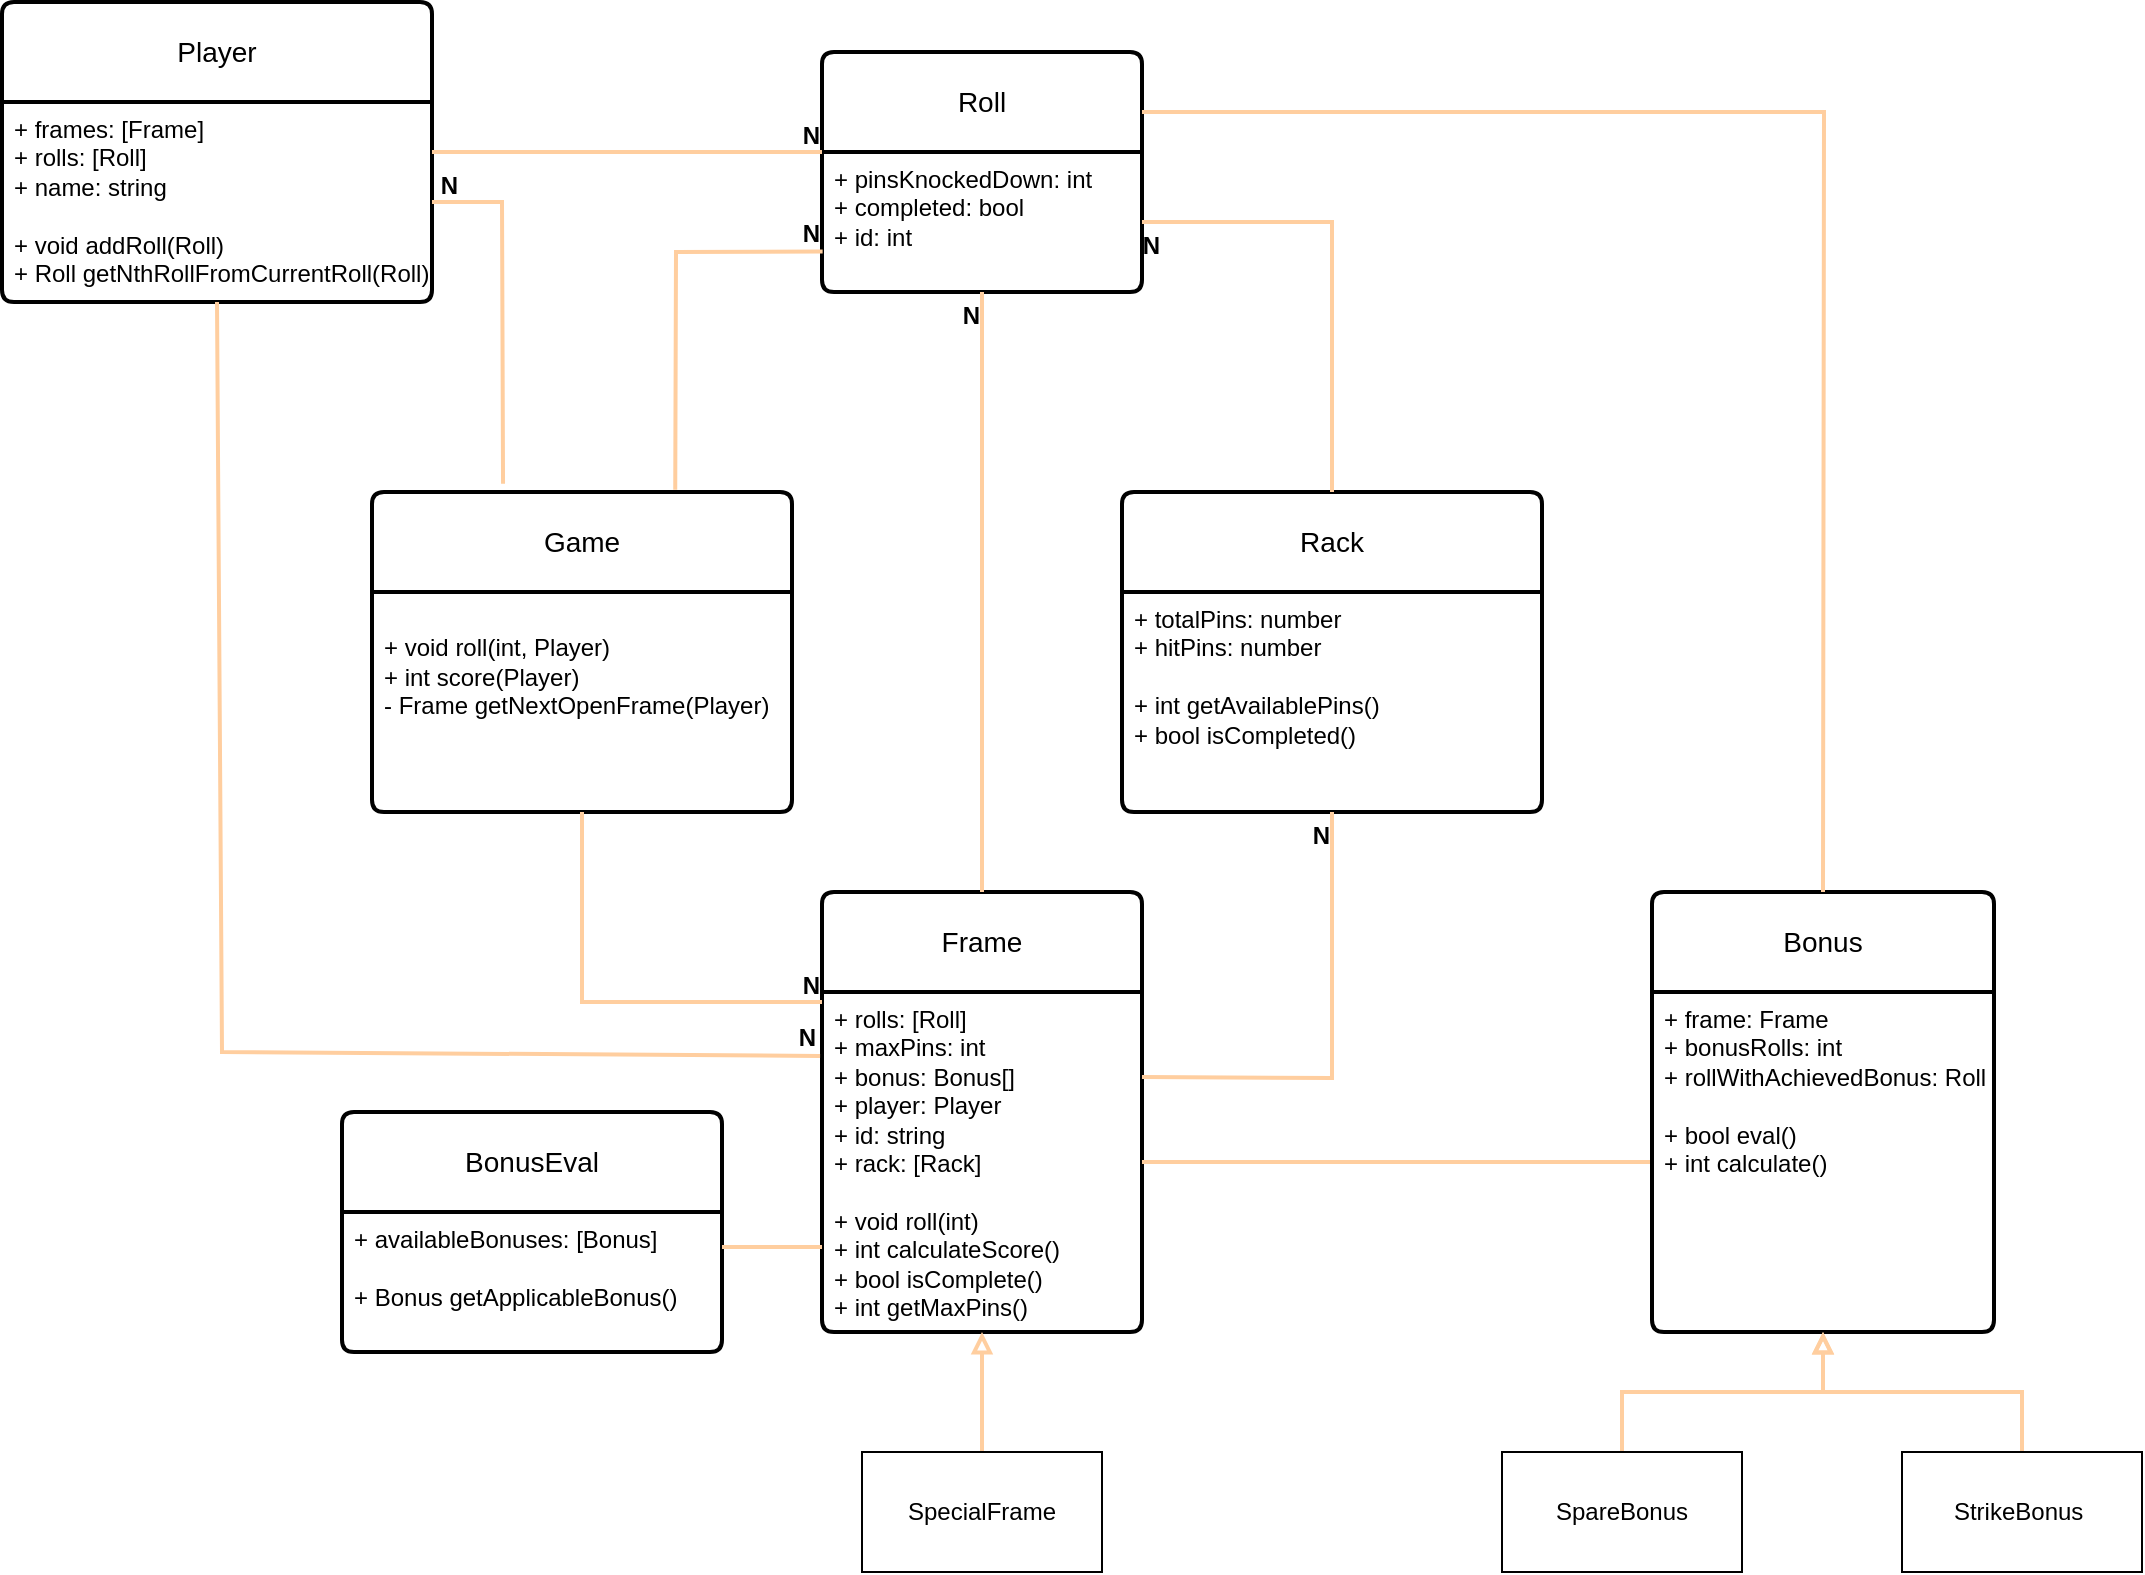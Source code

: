 <mxfile version="26.0.11" pages="2">
  <diagram name="ER" id="rYVwAMJepjtR5FXAdGQN">
    <mxGraphModel dx="1535" dy="1875" grid="1" gridSize="10" guides="1" tooltips="1" connect="1" arrows="1" fold="1" page="1" pageScale="1" pageWidth="850" pageHeight="1100" math="0" shadow="0">
      <root>
        <mxCell id="0" />
        <mxCell id="1" parent="0" />
        <mxCell id="22lA8X0laHdppVOG3sqn-6" value="Frame" style="swimlane;childLayout=stackLayout;horizontal=1;startSize=50;horizontalStack=0;rounded=1;fontSize=14;fontStyle=0;strokeWidth=2;resizeParent=0;resizeLast=1;shadow=0;dashed=0;align=center;arcSize=4;whiteSpace=wrap;html=1;" vertex="1" parent="1">
          <mxGeometry x="390" y="280" width="160" height="220" as="geometry">
            <mxRectangle x="390" y="280" width="80" height="50" as="alternateBounds" />
          </mxGeometry>
        </mxCell>
        <mxCell id="22lA8X0laHdppVOG3sqn-7" value="&lt;div&gt;+ rolls: [Roll]&lt;/div&gt;&lt;div&gt;+ maxPins: int&lt;/div&gt;&lt;div&gt;+ bonus: Bonus[]&lt;/div&gt;&lt;div&gt;&lt;span style=&quot;background-color: transparent; color: light-dark(rgb(0, 0, 0), rgb(255, 255, 255));&quot;&gt;+ player: Player&lt;/span&gt;&lt;/div&gt;&lt;div&gt;+ id: string&lt;/div&gt;&lt;div&gt;+ rack: [Rack]&lt;/div&gt;&lt;div&gt;&lt;br&gt;&lt;/div&gt;&lt;div&gt;+ void roll(int)&lt;/div&gt;&lt;div&gt;+ int calculateScore()&lt;/div&gt;&lt;div&gt;+ bool isComplete()&lt;/div&gt;&lt;div&gt;+ int getMaxPins()&lt;/div&gt;" style="align=left;strokeColor=none;fillColor=none;spacingLeft=4;fontSize=12;verticalAlign=top;resizable=0;rotatable=0;part=1;html=1;" vertex="1" parent="22lA8X0laHdppVOG3sqn-6">
          <mxGeometry y="50" width="160" height="170" as="geometry" />
        </mxCell>
        <mxCell id="22lA8X0laHdppVOG3sqn-10" value="Roll" style="swimlane;childLayout=stackLayout;horizontal=1;startSize=50;horizontalStack=0;rounded=1;fontSize=14;fontStyle=0;strokeWidth=2;resizeParent=0;resizeLast=1;shadow=0;dashed=0;align=center;arcSize=4;whiteSpace=wrap;html=1;" vertex="1" parent="1">
          <mxGeometry x="390" y="-140" width="160" height="120" as="geometry" />
        </mxCell>
        <mxCell id="22lA8X0laHdppVOG3sqn-11" value="+ pinsKnockedDown: int&lt;div&gt;+ completed: bool&lt;/div&gt;&lt;div&gt;+ id: int&lt;/div&gt;" style="align=left;strokeColor=none;fillColor=none;spacingLeft=4;fontSize=12;verticalAlign=top;resizable=0;rotatable=0;part=1;html=1;" vertex="1" parent="22lA8X0laHdppVOG3sqn-10">
          <mxGeometry y="50" width="160" height="70" as="geometry" />
        </mxCell>
        <mxCell id="22lA8X0laHdppVOG3sqn-12" value="Game" style="swimlane;childLayout=stackLayout;horizontal=1;startSize=50;horizontalStack=0;rounded=1;fontSize=14;fontStyle=0;strokeWidth=2;resizeParent=0;resizeLast=1;shadow=0;dashed=0;align=center;arcSize=4;whiteSpace=wrap;html=1;" vertex="1" parent="1">
          <mxGeometry x="165" y="80" width="210" height="160" as="geometry" />
        </mxCell>
        <mxCell id="22lA8X0laHdppVOG3sqn-13" value="&lt;div&gt;&lt;br&gt;&lt;/div&gt;+&amp;nbsp;void roll(int, Player)&lt;div&gt;+&amp;nbsp;int score(Player)&lt;/div&gt;&lt;div&gt;&lt;div&gt;- Frame getNextOpenFrame(Player)&lt;/div&gt;&lt;/div&gt;&lt;div&gt;&lt;br&gt;&lt;/div&gt;" style="align=left;strokeColor=none;fillColor=none;spacingLeft=4;fontSize=12;verticalAlign=top;resizable=0;rotatable=0;part=1;html=1;" vertex="1" parent="22lA8X0laHdppVOG3sqn-12">
          <mxGeometry y="50" width="210" height="110" as="geometry" />
        </mxCell>
        <mxCell id="22lA8X0laHdppVOG3sqn-23" value="Player" style="swimlane;childLayout=stackLayout;horizontal=1;startSize=50;horizontalStack=0;rounded=1;fontSize=14;fontStyle=0;strokeWidth=2;resizeParent=0;resizeLast=1;shadow=0;dashed=0;align=center;arcSize=4;whiteSpace=wrap;html=1;" vertex="1" parent="1">
          <mxGeometry x="-20" y="-165" width="215" height="150" as="geometry" />
        </mxCell>
        <mxCell id="22lA8X0laHdppVOG3sqn-24" value="&lt;div&gt;+ frames: [Frame]&lt;/div&gt;&lt;div&gt;+ rolls: [Roll]&lt;/div&gt;&lt;div&gt;+ name: string&lt;/div&gt;&lt;div&gt;&lt;br&gt;&lt;/div&gt;&lt;div&gt;&lt;span style=&quot;background-color: transparent; color: light-dark(rgb(0, 0, 0), rgb(255, 255, 255));&quot;&gt;+ void addRoll(Roll)&lt;/span&gt;&lt;/div&gt;&lt;div&gt;+ Roll getNthRollFromCurrentRoll(Roll)&lt;/div&gt;" style="align=left;strokeColor=none;fillColor=none;spacingLeft=4;fontSize=12;verticalAlign=top;resizable=0;rotatable=0;part=1;html=1;" vertex="1" parent="22lA8X0laHdppVOG3sqn-23">
          <mxGeometry y="50" width="215" height="100" as="geometry" />
        </mxCell>
        <mxCell id="22lA8X0laHdppVOG3sqn-38" value="" style="endArrow=none;html=1;rounded=0;entryX=0.5;entryY=1;entryDx=0;entryDy=0;strokeWidth=2;strokeColor=#FFCE9F;" edge="1" parent="1" source="22lA8X0laHdppVOG3sqn-6" target="22lA8X0laHdppVOG3sqn-11">
          <mxGeometry relative="1" as="geometry">
            <mxPoint x="170" y="230" as="sourcePoint" />
            <mxPoint x="630" y="210" as="targetPoint" />
          </mxGeometry>
        </mxCell>
        <mxCell id="22lA8X0laHdppVOG3sqn-39" value="&lt;b&gt;N&lt;/b&gt;" style="resizable=0;html=1;whiteSpace=wrap;align=right;verticalAlign=bottom;" connectable="0" vertex="1" parent="22lA8X0laHdppVOG3sqn-38">
          <mxGeometry x="1" relative="1" as="geometry">
            <mxPoint y="20" as="offset" />
          </mxGeometry>
        </mxCell>
        <mxCell id="22lA8X0laHdppVOG3sqn-40" value="" style="endArrow=none;html=1;rounded=0;entryX=-0.006;entryY=0.188;entryDx=0;entryDy=0;exitX=0.5;exitY=1;exitDx=0;exitDy=0;entryPerimeter=0;strokeWidth=2;strokeColor=#FFCE9F;" edge="1" parent="1" source="22lA8X0laHdppVOG3sqn-24" target="22lA8X0laHdppVOG3sqn-7">
          <mxGeometry relative="1" as="geometry">
            <mxPoint x="144" as="sourcePoint" />
            <mxPoint x="670" y="245" as="targetPoint" />
            <Array as="points">
              <mxPoint x="90" y="360" />
            </Array>
          </mxGeometry>
        </mxCell>
        <mxCell id="22lA8X0laHdppVOG3sqn-41" value="&lt;b&gt;N&lt;/b&gt;" style="resizable=0;html=1;whiteSpace=wrap;align=right;verticalAlign=bottom;" connectable="0" vertex="1" parent="22lA8X0laHdppVOG3sqn-40">
          <mxGeometry x="1" relative="1" as="geometry" />
        </mxCell>
        <mxCell id="22lA8X0laHdppVOG3sqn-42" value="" style="endArrow=none;html=1;rounded=0;exitX=1;exitY=0.5;exitDx=0;exitDy=0;entryX=0;entryY=0.5;entryDx=0;entryDy=0;strokeWidth=2;strokeColor=#FFCE9F;" edge="1" parent="1" source="22lA8X0laHdppVOG3sqn-7" target="22lA8X0laHdppVOG3sqn-52">
          <mxGeometry relative="1" as="geometry">
            <mxPoint x="510" y="485" as="sourcePoint" />
            <mxPoint x="570" y="630" as="targetPoint" />
          </mxGeometry>
        </mxCell>
        <mxCell id="22lA8X0laHdppVOG3sqn-43" value="" style="resizable=0;html=1;whiteSpace=wrap;align=right;verticalAlign=bottom;" connectable="0" vertex="1" parent="22lA8X0laHdppVOG3sqn-42">
          <mxGeometry x="1" relative="1" as="geometry" />
        </mxCell>
        <mxCell id="22lA8X0laHdppVOG3sqn-48" value="" style="endArrow=none;html=1;rounded=0;exitX=1;exitY=0.25;exitDx=0;exitDy=0;entryX=0;entryY=0;entryDx=0;entryDy=0;strokeWidth=2;strokeColor=#FFCE9F;" edge="1" parent="1" source="22lA8X0laHdppVOG3sqn-24" target="22lA8X0laHdppVOG3sqn-11">
          <mxGeometry relative="1" as="geometry">
            <mxPoint x="510" y="245" as="sourcePoint" />
            <mxPoint x="640" y="45" as="targetPoint" />
          </mxGeometry>
        </mxCell>
        <mxCell id="22lA8X0laHdppVOG3sqn-49" value="&lt;b&gt;N&lt;/b&gt;" style="resizable=0;html=1;whiteSpace=wrap;align=right;verticalAlign=bottom;" connectable="0" vertex="1" parent="22lA8X0laHdppVOG3sqn-48">
          <mxGeometry x="1" relative="1" as="geometry" />
        </mxCell>
        <mxCell id="22lA8X0laHdppVOG3sqn-51" value="Bonus" style="swimlane;childLayout=stackLayout;horizontal=1;startSize=50;horizontalStack=0;rounded=1;fontSize=14;fontStyle=0;strokeWidth=2;resizeParent=0;resizeLast=1;shadow=0;dashed=0;align=center;arcSize=4;whiteSpace=wrap;html=1;" vertex="1" parent="1">
          <mxGeometry x="805" y="280" width="171" height="220" as="geometry" />
        </mxCell>
        <mxCell id="22lA8X0laHdppVOG3sqn-52" value="&lt;div&gt;+ frame: Frame&lt;/div&gt;&lt;div&gt;+ bonusRolls: int&lt;/div&gt;&lt;div&gt;+ rollWithAchievedBonus: Roll&lt;/div&gt;&lt;div&gt;&lt;br&gt;&lt;/div&gt;&lt;div&gt;+ bool eval()&lt;/div&gt;&lt;div&gt;+ int calculate()&lt;/div&gt;" style="align=left;strokeColor=none;fillColor=none;spacingLeft=4;fontSize=12;verticalAlign=top;resizable=0;rotatable=0;part=1;html=1;" vertex="1" parent="22lA8X0laHdppVOG3sqn-51">
          <mxGeometry y="50" width="171" height="170" as="geometry" />
        </mxCell>
        <mxCell id="22lA8X0laHdppVOG3sqn-55" value="BonusEval" style="swimlane;childLayout=stackLayout;horizontal=1;startSize=50;horizontalStack=0;rounded=1;fontSize=14;fontStyle=0;strokeWidth=2;resizeParent=0;resizeLast=1;shadow=0;dashed=0;align=center;arcSize=4;whiteSpace=wrap;html=1;" vertex="1" parent="1">
          <mxGeometry x="150" y="390" width="190" height="120" as="geometry">
            <mxRectangle x="150" y="390" width="110" height="50" as="alternateBounds" />
          </mxGeometry>
        </mxCell>
        <mxCell id="22lA8X0laHdppVOG3sqn-56" value="&lt;div&gt;+ availableBonuses: [Bonus]&lt;/div&gt;&lt;div&gt;&lt;br&gt;&lt;/div&gt;+ Bonus getApplicableBonus()" style="align=left;strokeColor=none;fillColor=none;spacingLeft=4;fontSize=12;verticalAlign=top;resizable=0;rotatable=0;part=1;html=1;" vertex="1" parent="22lA8X0laHdppVOG3sqn-55">
          <mxGeometry y="50" width="190" height="70" as="geometry" />
        </mxCell>
        <mxCell id="22lA8X0laHdppVOG3sqn-59" value="" style="endArrow=none;html=1;rounded=0;exitX=0;exitY=0.75;exitDx=0;exitDy=0;entryX=1;entryY=0.25;entryDx=0;entryDy=0;strokeWidth=2;strokeColor=#FFCE9F;" edge="1" parent="1" source="22lA8X0laHdppVOG3sqn-7" target="22lA8X0laHdppVOG3sqn-56">
          <mxGeometry relative="1" as="geometry">
            <mxPoint x="510" y="528" as="sourcePoint" />
            <mxPoint x="580" y="615" as="targetPoint" />
          </mxGeometry>
        </mxCell>
        <mxCell id="22lA8X0laHdppVOG3sqn-60" value="" style="resizable=0;html=1;whiteSpace=wrap;align=right;verticalAlign=bottom;" connectable="0" vertex="1" parent="22lA8X0laHdppVOG3sqn-59">
          <mxGeometry x="1" relative="1" as="geometry" />
        </mxCell>
        <mxCell id="ts5Tv32UQyzCipFsq8Sj-4" style="edgeStyle=orthogonalEdgeStyle;rounded=0;orthogonalLoop=1;jettySize=auto;html=1;entryX=0.5;entryY=1;entryDx=0;entryDy=0;endArrow=block;endFill=0;strokeWidth=2;strokeColor=#FFCE9F;" edge="1" parent="1" source="ts5Tv32UQyzCipFsq8Sj-1" target="22lA8X0laHdppVOG3sqn-52">
          <mxGeometry relative="1" as="geometry" />
        </mxCell>
        <mxCell id="ts5Tv32UQyzCipFsq8Sj-1" value="StrikeBonus&amp;nbsp;" style="rounded=0;whiteSpace=wrap;html=1;" vertex="1" parent="1">
          <mxGeometry x="930" y="560" width="120" height="60" as="geometry" />
        </mxCell>
        <mxCell id="ts5Tv32UQyzCipFsq8Sj-3" style="edgeStyle=orthogonalEdgeStyle;rounded=0;orthogonalLoop=1;jettySize=auto;html=1;endArrow=block;endFill=0;strokeWidth=2;strokeColor=#FFCE9F;" edge="1" parent="1" source="ts5Tv32UQyzCipFsq8Sj-2" target="22lA8X0laHdppVOG3sqn-52">
          <mxGeometry relative="1" as="geometry" />
        </mxCell>
        <mxCell id="ts5Tv32UQyzCipFsq8Sj-2" value="SpareBonus" style="rounded=0;whiteSpace=wrap;html=1;" vertex="1" parent="1">
          <mxGeometry x="730" y="560" width="120" height="60" as="geometry" />
        </mxCell>
        <mxCell id="2W29v9ztyuH6J6KL9bSC-2" style="edgeStyle=orthogonalEdgeStyle;rounded=0;orthogonalLoop=1;jettySize=auto;html=1;endArrow=block;endFill=0;strokeWidth=2;strokeColor=#FFCE9F;" edge="1" parent="1" source="2W29v9ztyuH6J6KL9bSC-1" target="22lA8X0laHdppVOG3sqn-7">
          <mxGeometry relative="1" as="geometry" />
        </mxCell>
        <mxCell id="2W29v9ztyuH6J6KL9bSC-1" value="SpecialFrame" style="rounded=0;whiteSpace=wrap;html=1;" vertex="1" parent="1">
          <mxGeometry x="410" y="560" width="120" height="60" as="geometry" />
        </mxCell>
        <mxCell id="arwbhLi4SBCPwmmEi26P-3" value="" style="endArrow=none;html=1;rounded=0;entryX=1;entryY=0.25;entryDx=0;entryDy=0;exitX=0.5;exitY=0;exitDx=0;exitDy=0;strokeWidth=2;strokeColor=#FFCE9F;" edge="1" parent="1" source="22lA8X0laHdppVOG3sqn-51" target="22lA8X0laHdppVOG3sqn-10">
          <mxGeometry relative="1" as="geometry">
            <mxPoint x="480" y="50" as="sourcePoint" />
            <mxPoint x="480" y="-10" as="targetPoint" />
            <Array as="points">
              <mxPoint x="891" y="-110" />
              <mxPoint x="720" y="-110" />
            </Array>
          </mxGeometry>
        </mxCell>
        <mxCell id="arwbhLi4SBCPwmmEi26P-4" value="" style="resizable=0;html=1;whiteSpace=wrap;align=right;verticalAlign=bottom;" connectable="0" vertex="1" parent="arwbhLi4SBCPwmmEi26P-3">
          <mxGeometry x="1" relative="1" as="geometry" />
        </mxCell>
        <mxCell id="arwbhLi4SBCPwmmEi26P-7" value="" style="endArrow=none;html=1;rounded=0;entryX=0.002;entryY=0.71;entryDx=0;entryDy=0;exitX=0.722;exitY=-0.007;exitDx=0;exitDy=0;entryPerimeter=0;exitPerimeter=0;strokeWidth=2;strokeColor=#FFCE9F;" edge="1" parent="1" source="22lA8X0laHdppVOG3sqn-12" target="22lA8X0laHdppVOG3sqn-11">
          <mxGeometry relative="1" as="geometry">
            <mxPoint x="470" y="110" as="sourcePoint" />
            <mxPoint x="480" y="-10" as="targetPoint" />
            <Array as="points">
              <mxPoint x="317" y="-40" />
            </Array>
          </mxGeometry>
        </mxCell>
        <mxCell id="arwbhLi4SBCPwmmEi26P-8" value="&lt;b&gt;N&lt;/b&gt;" style="resizable=0;html=1;whiteSpace=wrap;align=right;verticalAlign=bottom;" connectable="0" vertex="1" parent="arwbhLi4SBCPwmmEi26P-7">
          <mxGeometry x="1" relative="1" as="geometry" />
        </mxCell>
        <mxCell id="arwbhLi4SBCPwmmEi26P-11" value="" style="endArrow=none;html=1;rounded=0;entryX=1;entryY=0.5;entryDx=0;entryDy=0;exitX=0.312;exitY=-0.026;exitDx=0;exitDy=0;exitPerimeter=0;strokeWidth=2;strokeColor=#FFCE9F;" edge="1" parent="1" source="22lA8X0laHdppVOG3sqn-12" target="22lA8X0laHdppVOG3sqn-24">
          <mxGeometry relative="1" as="geometry">
            <mxPoint x="390" y="30" as="sourcePoint" />
            <mxPoint x="440" y="-10" as="targetPoint" />
            <Array as="points">
              <mxPoint x="230" y="-65" />
            </Array>
          </mxGeometry>
        </mxCell>
        <mxCell id="arwbhLi4SBCPwmmEi26P-12" value="&lt;b&gt;N&lt;/b&gt;" style="resizable=0;html=1;whiteSpace=wrap;align=right;verticalAlign=bottom;" connectable="0" vertex="1" parent="arwbhLi4SBCPwmmEi26P-11">
          <mxGeometry x="1" relative="1" as="geometry">
            <mxPoint x="15" as="offset" />
          </mxGeometry>
        </mxCell>
        <mxCell id="arwbhLi4SBCPwmmEi26P-13" value="" style="endArrow=none;html=1;rounded=0;entryX=0;entryY=0.25;entryDx=0;entryDy=0;exitX=0.5;exitY=1;exitDx=0;exitDy=0;strokeWidth=2;strokeColor=#FFCE9F;" edge="1" parent="1" source="22lA8X0laHdppVOG3sqn-13" target="22lA8X0laHdppVOG3sqn-6">
          <mxGeometry relative="1" as="geometry">
            <mxPoint x="310" y="30" as="sourcePoint" />
            <mxPoint x="205" y="-55" as="targetPoint" />
            <Array as="points">
              <mxPoint x="270" y="335" />
            </Array>
          </mxGeometry>
        </mxCell>
        <mxCell id="arwbhLi4SBCPwmmEi26P-14" value="&lt;b&gt;N&lt;/b&gt;" style="resizable=0;html=1;whiteSpace=wrap;align=right;verticalAlign=bottom;" connectable="0" vertex="1" parent="arwbhLi4SBCPwmmEi26P-13">
          <mxGeometry x="1" relative="1" as="geometry" />
        </mxCell>
        <mxCell id="8BLQvHDhd-tsvOEDcNRI-1" value="Rack" style="swimlane;childLayout=stackLayout;horizontal=1;startSize=50;horizontalStack=0;rounded=1;fontSize=14;fontStyle=0;strokeWidth=2;resizeParent=0;resizeLast=1;shadow=0;dashed=0;align=center;arcSize=4;whiteSpace=wrap;html=1;" vertex="1" parent="1">
          <mxGeometry x="540" y="80" width="210" height="160" as="geometry" />
        </mxCell>
        <mxCell id="8BLQvHDhd-tsvOEDcNRI-2" value="&lt;div&gt;+ totalPins: number&lt;/div&gt;&lt;div&gt;+ hitPins: number&lt;/div&gt;&lt;div&gt;&lt;br&gt;&lt;/div&gt;&lt;div&gt;+ int getAvailablePins()&lt;/div&gt;&lt;div&gt;+ bool isCompleted()&lt;/div&gt;" style="align=left;strokeColor=none;fillColor=none;spacingLeft=4;fontSize=12;verticalAlign=top;resizable=0;rotatable=0;part=1;html=1;" vertex="1" parent="8BLQvHDhd-tsvOEDcNRI-1">
          <mxGeometry y="50" width="210" height="110" as="geometry" />
        </mxCell>
        <mxCell id="8BLQvHDhd-tsvOEDcNRI-3" value="" style="endArrow=none;html=1;rounded=0;entryX=0.5;entryY=1;entryDx=0;entryDy=0;strokeWidth=2;strokeColor=#FFCE9F;exitX=1;exitY=0.25;exitDx=0;exitDy=0;" edge="1" parent="1" source="22lA8X0laHdppVOG3sqn-7" target="8BLQvHDhd-tsvOEDcNRI-2">
          <mxGeometry relative="1" as="geometry">
            <mxPoint x="480" y="290" as="sourcePoint" />
            <mxPoint x="480" y="-10" as="targetPoint" />
            <Array as="points">
              <mxPoint x="645" y="373" />
            </Array>
          </mxGeometry>
        </mxCell>
        <mxCell id="8BLQvHDhd-tsvOEDcNRI-4" value="&lt;b&gt;N&lt;/b&gt;" style="resizable=0;html=1;whiteSpace=wrap;align=right;verticalAlign=bottom;" connectable="0" vertex="1" parent="8BLQvHDhd-tsvOEDcNRI-3">
          <mxGeometry x="1" relative="1" as="geometry">
            <mxPoint y="20" as="offset" />
          </mxGeometry>
        </mxCell>
        <mxCell id="8BLQvHDhd-tsvOEDcNRI-5" value="" style="endArrow=none;html=1;rounded=0;entryX=1;entryY=0.5;entryDx=0;entryDy=0;strokeWidth=2;strokeColor=#FFCE9F;exitX=0.5;exitY=0;exitDx=0;exitDy=0;" edge="1" parent="1" source="8BLQvHDhd-tsvOEDcNRI-1" target="22lA8X0laHdppVOG3sqn-11">
          <mxGeometry relative="1" as="geometry">
            <mxPoint x="560" y="383" as="sourcePoint" />
            <mxPoint x="655" y="250" as="targetPoint" />
            <Array as="points">
              <mxPoint x="645" y="-55" />
            </Array>
          </mxGeometry>
        </mxCell>
        <mxCell id="8BLQvHDhd-tsvOEDcNRI-6" value="&lt;b&gt;N&lt;/b&gt;" style="resizable=0;html=1;whiteSpace=wrap;align=right;verticalAlign=bottom;" connectable="0" vertex="1" parent="8BLQvHDhd-tsvOEDcNRI-5">
          <mxGeometry x="1" relative="1" as="geometry">
            <mxPoint x="10" y="20" as="offset" />
          </mxGeometry>
        </mxCell>
      </root>
    </mxGraphModel>
  </diagram>
  <diagram id="CZNuIsnx_WJimV03xaMu" name="Scrap &amp; Notes">
    <mxGraphModel dx="630" dy="1953" grid="1" gridSize="10" guides="1" tooltips="1" connect="1" arrows="1" fold="1" page="1" pageScale="1" pageWidth="850" pageHeight="1100" math="0" shadow="0">
      <root>
        <mxCell id="0" />
        <mxCell id="1" parent="0" />
        <mxCell id="Gdmril5o4hVdYeSYDofW-1" value="IGame &lt;i&gt;(interface)&lt;/i&gt;" style="rounded=0;whiteSpace=wrap;html=1;" vertex="1" parent="1">
          <mxGeometry x="305" y="500" width="120" height="60" as="geometry" />
        </mxCell>
        <mxCell id="1Tja3s1Ri3Wct5gW-71G-2" style="edgeStyle=orthogonalEdgeStyle;rounded=0;orthogonalLoop=1;jettySize=auto;html=1;" edge="1" parent="1" source="1Tja3s1Ri3Wct5gW-71G-1" target="Gdmril5o4hVdYeSYDofW-1">
          <mxGeometry relative="1" as="geometry" />
        </mxCell>
        <mxCell id="1Tja3s1Ri3Wct5gW-71G-1" value="Game&lt;i&gt; (Implementation)&lt;/i&gt;" style="rounded=0;whiteSpace=wrap;html=1;" vertex="1" parent="1">
          <mxGeometry x="305" y="610" width="120" height="60" as="geometry" />
        </mxCell>
        <mxCell id="mPFNxeoXz-zeUHhHexni-1" value="IFrame &lt;i&gt;(interface)&lt;/i&gt;" style="rounded=0;whiteSpace=wrap;html=1;" vertex="1" parent="1">
          <mxGeometry x="560" y="500" width="120" height="60" as="geometry" />
        </mxCell>
        <mxCell id="k3WCmlHSt3jQIj2MW2BA-4" style="edgeStyle=orthogonalEdgeStyle;rounded=0;orthogonalLoop=1;jettySize=auto;html=1;entryX=0.5;entryY=1;entryDx=0;entryDy=0;" edge="1" parent="1" source="k3WCmlHSt3jQIj2MW2BA-1" target="mPFNxeoXz-zeUHhHexni-1">
          <mxGeometry relative="1" as="geometry" />
        </mxCell>
        <mxCell id="k3WCmlHSt3jQIj2MW2BA-5" style="edgeStyle=orthogonalEdgeStyle;rounded=0;orthogonalLoop=1;jettySize=auto;html=1;entryX=1;entryY=0.5;entryDx=0;entryDy=0;" edge="1" parent="1" source="k3WCmlHSt3jQIj2MW2BA-1" target="k3WCmlHSt3jQIj2MW2BA-2">
          <mxGeometry relative="1" as="geometry" />
        </mxCell>
        <mxCell id="k3WCmlHSt3jQIj2MW2BA-1" value="Frame &lt;i&gt;(Implementation)&lt;/i&gt;" style="rounded=0;whiteSpace=wrap;html=1;" vertex="1" parent="1">
          <mxGeometry x="660" y="610" width="120" height="60" as="geometry" />
        </mxCell>
        <mxCell id="k3WCmlHSt3jQIj2MW2BA-3" style="edgeStyle=orthogonalEdgeStyle;rounded=0;orthogonalLoop=1;jettySize=auto;html=1;entryX=0.5;entryY=1;entryDx=0;entryDy=0;" edge="1" parent="1" source="k3WCmlHSt3jQIj2MW2BA-2" target="mPFNxeoXz-zeUHhHexni-1">
          <mxGeometry relative="1" as="geometry" />
        </mxCell>
        <mxCell id="k3WCmlHSt3jQIj2MW2BA-2" value="LastFrame &lt;i&gt;(Implementation)&lt;/i&gt;" style="rounded=0;whiteSpace=wrap;html=1;" vertex="1" parent="1">
          <mxGeometry x="470" y="610" width="120" height="60" as="geometry" />
        </mxCell>
        <mxCell id="isBS78jTEYiM4kchwn5Q-1" value="Bonus&amp;nbsp;&lt;i&gt;(interface)&lt;/i&gt;" style="rounded=0;whiteSpace=wrap;html=1;" vertex="1" parent="1">
          <mxGeometry x="920" y="500" width="120" height="60" as="geometry" />
        </mxCell>
        <mxCell id="thXYnNl4Zq6oOvL-EOWh-2" style="edgeStyle=orthogonalEdgeStyle;rounded=0;orthogonalLoop=1;jettySize=auto;html=1;entryX=0.5;entryY=1;entryDx=0;entryDy=0;" edge="1" parent="1" source="isBS78jTEYiM4kchwn5Q-2" target="isBS78jTEYiM4kchwn5Q-1">
          <mxGeometry relative="1" as="geometry" />
        </mxCell>
        <mxCell id="isBS78jTEYiM4kchwn5Q-2" value="StrikeBonus&amp;nbsp;&lt;div&gt;&lt;i&gt;(Implementation)&lt;/i&gt;&lt;/div&gt;" style="rounded=0;whiteSpace=wrap;html=1;" vertex="1" parent="1">
          <mxGeometry x="1020" y="610" width="120" height="60" as="geometry" />
        </mxCell>
        <mxCell id="thXYnNl4Zq6oOvL-EOWh-1" style="edgeStyle=orthogonalEdgeStyle;rounded=0;orthogonalLoop=1;jettySize=auto;html=1;" edge="1" parent="1" source="isBS78jTEYiM4kchwn5Q-3" target="isBS78jTEYiM4kchwn5Q-1">
          <mxGeometry relative="1" as="geometry" />
        </mxCell>
        <mxCell id="isBS78jTEYiM4kchwn5Q-3" value="SpareBonus&lt;div&gt;&lt;i&gt;(Implementation)&lt;/i&gt;&lt;/div&gt;" style="rounded=0;whiteSpace=wrap;html=1;" vertex="1" parent="1">
          <mxGeometry x="830" y="610" width="120" height="60" as="geometry" />
        </mxCell>
        <mxCell id="ennsQjKC6GytBwhMQmw0-1" value="Player" style="rounded=0;whiteSpace=wrap;html=1;" vertex="1" parent="1">
          <mxGeometry x="560" y="390" width="120" height="60" as="geometry" />
        </mxCell>
        <mxCell id="5FNlj9SFyDESO7H85mwE-3" value="Roll" style="rounded=0;whiteSpace=wrap;html=1;" vertex="1" parent="1">
          <mxGeometry x="720" y="390" width="120" height="60" as="geometry" />
        </mxCell>
        <mxCell id="30g7D_6nW76g6--QXT9I-1" value="BonusEval" style="rounded=0;whiteSpace=wrap;html=1;" vertex="1" parent="1">
          <mxGeometry x="870" y="390" width="120" height="60" as="geometry" />
        </mxCell>
        <mxCell id="BtI-qW54rr6hRIN8LWk--1" value="&lt;div&gt;&lt;b&gt;NOTES&lt;/b&gt;:&lt;/div&gt;&lt;div&gt;&lt;br&gt;&lt;/div&gt;Frame&lt;div&gt;&lt;ul&gt;&lt;li&gt;Need to make sure the pins are getting knocked down on each roll, meaning the next roll should only have the pending pins&lt;/li&gt;&lt;li&gt;Each frame has 2 rolls&lt;/li&gt;&lt;li&gt;Max pins 10&lt;/li&gt;&lt;li&gt;Each frame has it&#39;s own bonus&lt;/li&gt;&lt;li&gt;score = base score + bonus&lt;/li&gt;&lt;li&gt;Last frame adds new rolls to Player and Frame after bonus applicable&lt;/li&gt;&lt;li&gt;A frame can have multiple bonuses&lt;/li&gt;&lt;/ul&gt;&lt;div&gt;Player&lt;/div&gt;&lt;/div&gt;&lt;div&gt;&lt;ul&gt;&lt;li&gt;Each player has 10 frames&lt;/li&gt;&lt;li&gt;2 players for the game&lt;/li&gt;&lt;/ul&gt;&lt;div&gt;Game&lt;/div&gt;&lt;/div&gt;&lt;div&gt;&lt;ul&gt;&lt;li&gt;Every time I call roll, should automatically take the next non completed frame&amp;nbsp;&lt;/li&gt;&lt;li&gt;Init the game with players, frames, rolls&lt;/li&gt;&lt;/ul&gt;&lt;/div&gt;" style="text;html=1;align=left;verticalAlign=middle;resizable=0;points=[];autosize=1;strokeColor=none;fillColor=none;" vertex="1" parent="1">
          <mxGeometry x="300" y="-40" width="720" height="320" as="geometry" />
        </mxCell>
      </root>
    </mxGraphModel>
  </diagram>
</mxfile>
